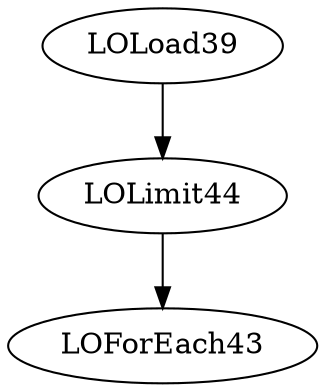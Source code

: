 digraph graph1 {
    LOLoad39 -> LOLimit44;
    LOLimit44 [limit="100"];
    LOLimit44 -> LOForEach43;
    LOForEach43 [hasflat="false"];
}

